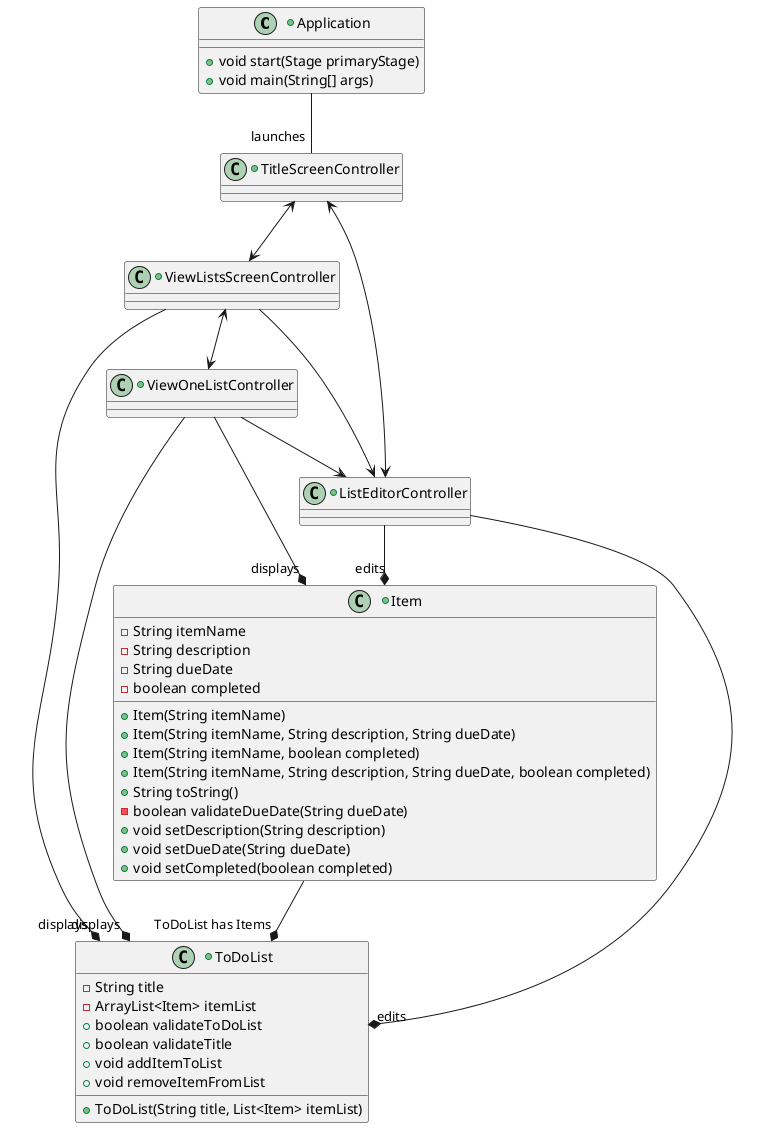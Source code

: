 @startuml
'https://plantuml.com/class-diagram

+class Application{
+void start(Stage primaryStage)
+void main(String[] args)
}

+class Item{
-String itemName
-String description
-String dueDate
-boolean completed
+Item(String itemName)
+Item(String itemName, String description, String dueDate)
+Item(String itemName, boolean completed)
+Item(String itemName, String description, String dueDate, boolean completed)
+String toString()
-boolean validateDueDate(String dueDate)
+void setDescription(String description)
+void setDueDate(String dueDate)
+void setCompleted(boolean completed)
}

+class ToDoList{
-String title
-ArrayList<Item> itemList
+ToDoList(String title, List<Item> itemList)
+boolean validateToDoList
+boolean validateTitle
+void addItemToList
+void removeItemFromList
}

+class TitleScreenController{

}

+class ListEditorController{
}

+class ViewListsScreenController{
}

+class ViewOneListController{
}

Item --* "ToDoList has Items" ToDoList
Application -- "launches" TitleScreenController
TitleScreenController <--> ListEditorController
TitleScreenController <-->  ViewListsScreenController
ViewListsScreenController <--> ViewOneListController
ViewListsScreenController --> ListEditorController
ViewOneListController --> ListEditorController
ListEditorController --* "edits" ToDoList
ListEditorController --* "edits" Item
ViewListsScreenController --* "displays" ToDoList
ViewOneListController --* "displays" ToDoList
ViewOneListController --* "displays" Item






@enduml